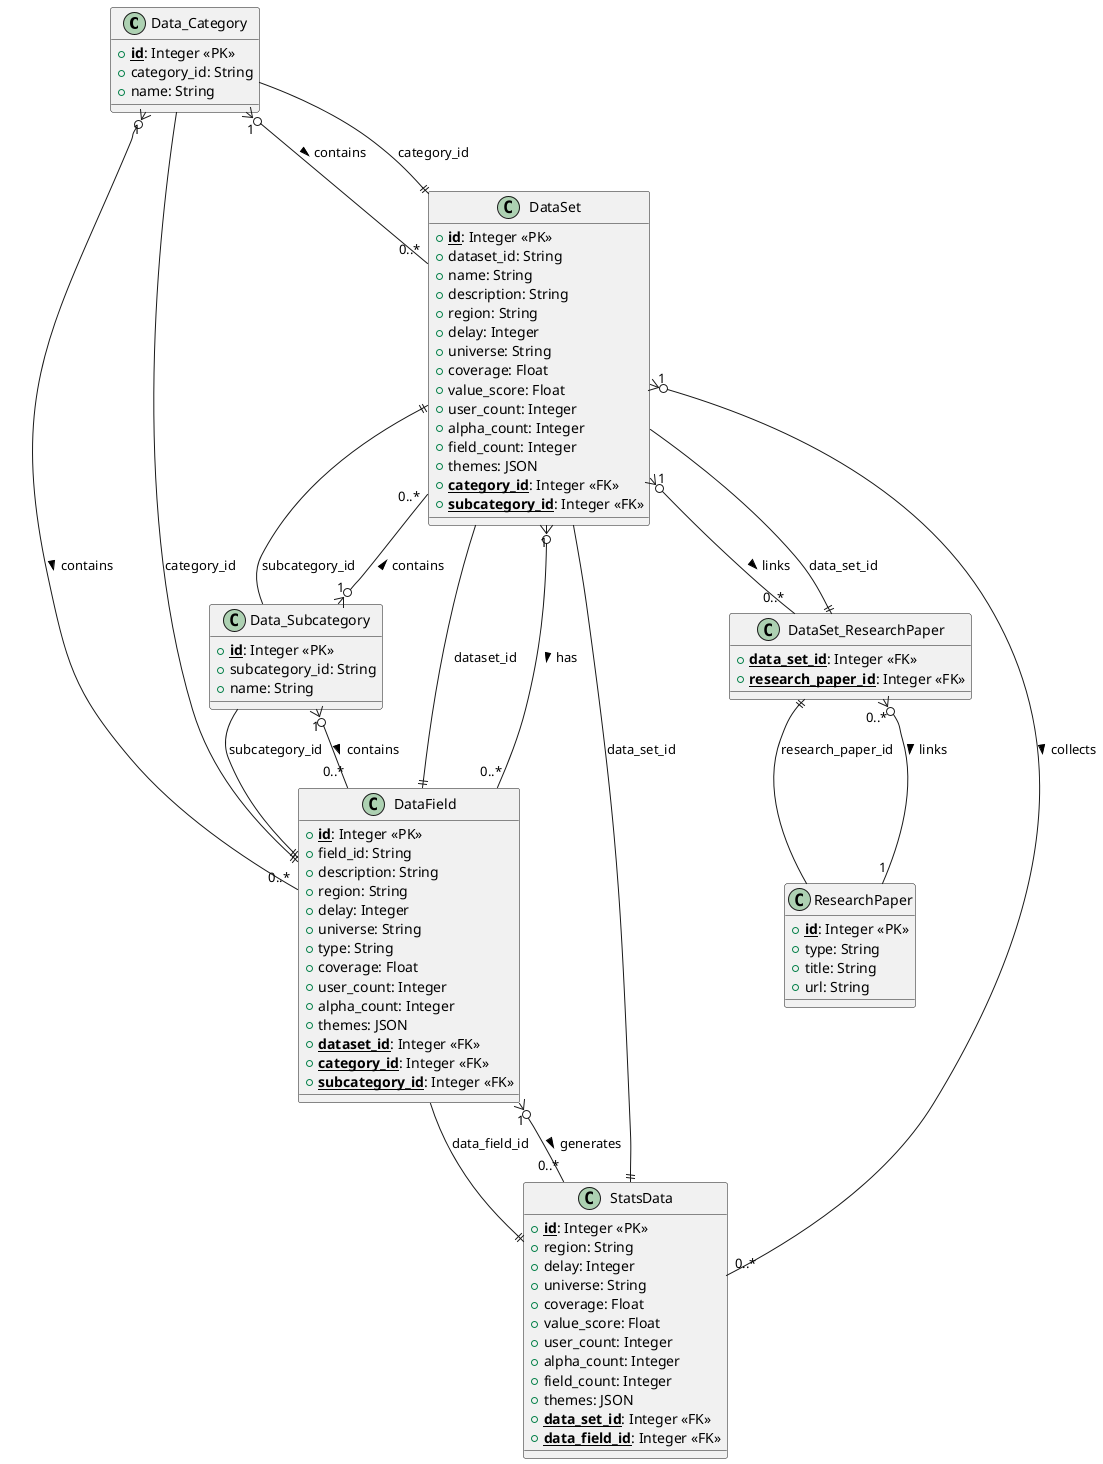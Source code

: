 @startuml ER Diagram
' 定义数据表类

class Data_Category {
    +<b><u>id</u></b>: Integer <<PK>>
    +category_id: String
    +name: String
}

class Data_Subcategory {
    +<b><u>id</u></b>: Integer <<PK>>
    +subcategory_id: String
    +name: String
}

class DataSet {
    +<b><u>id</u></b>: Integer <<PK>>
    +dataset_id: String
    +name: String
    +description: String
    +region: String
    +delay: Integer
    +universe: String
    +coverage: Float
    +value_score: Float
    +user_count: Integer
    +alpha_count: Integer
    +field_count: Integer
    +themes: JSON
    +<b><u>category_id</u></b>: Integer <<FK>>
    +<b><u>subcategory_id</u></b>: Integer <<FK>>
}

class DataField {
    +<b><u>id</u></b>: Integer <<PK>>
    +field_id: String
    +description: String
    +region: String
    +delay: Integer
    +universe: String
    +type: String
    +coverage: Float
    +user_count: Integer
    +alpha_count: Integer
    +themes: JSON
    +<b><u>dataset_id</u></b>: Integer <<FK>>
    +<b><u>category_id</u></b>: Integer <<FK>>
    +<b><u>subcategory_id</u></b>: Integer <<FK>>
}

class StatsData {
    +<b><u>id</u></b>: Integer <<PK>>
    +region: String
    +delay: Integer
    +universe: String
    +coverage: Float
    +value_score: Float
    +user_count: Integer
    +alpha_count: Integer
    +field_count: Integer
    +themes: JSON
    +<b><u>data_set_id</u></b>: Integer <<FK>>
    +<b><u>data_field_id</u></b>: Integer <<FK>>
}

class ResearchPaper {
    +<b><u>id</u></b>: Integer <<PK>>
    +type: String
    +title: String
    +url: String
}

' 定义中间表（多对多关联表）
class DataSet_ResearchPaper {
    +<b><u>data_set_id</u></b>: Integer <<FK>>
    +<b><u>research_paper_id</u></b>: Integer <<FK>>
}

' 定义关系

' Data_Category 与 DataSet、DataField 的一对多关系
Data_Category "1" }o-- "0..*" DataSet : contains >
Data_Category "1" }o-- "0..*" DataField : contains >

' Data_Subcategory 与 DataSet、DataField 的一对多关系
Data_Subcategory "1" }o-- "0..*" DataSet : contains >
Data_Subcategory "1" }o-- "0..*" DataField : contains >

' DataSet 与 DataField 的一对多关系
DataSet "1" }o-- "0..*" DataField : has >

' DataSet 与 StatsData 的一对多关系
DataSet "1" }o-- "0..*" StatsData : collects >

' DataField 与 StatsData 的一对多关系
DataField "1" }o-- "0..*" StatsData : generates >

' DataSet 与 ResearchPaper 的多对多关系（通过中间表 DataSet_ResearchPaper）
DataSet "1" }o-- "0..*" DataSet_ResearchPaper : links >
DataSet_ResearchPaper "0..*" }o-- "1" ResearchPaper : links >

' 外键依赖（用依赖箭头表示）
DataSet ||-- Data_Category : category_id
DataSet ||-- Data_Subcategory : subcategory_id
DataField ||-- DataSet : dataset_id
DataField ||-- Data_Category : category_id
DataField ||-- Data_Subcategory : subcategory_id
StatsData ||-- DataSet : data_set_id
StatsData ||-- DataField : data_field_id
DataSet_ResearchPaper ||-- DataSet : data_set_id
DataSet_ResearchPaper ||-- ResearchPaper : research_paper_id

@enduml